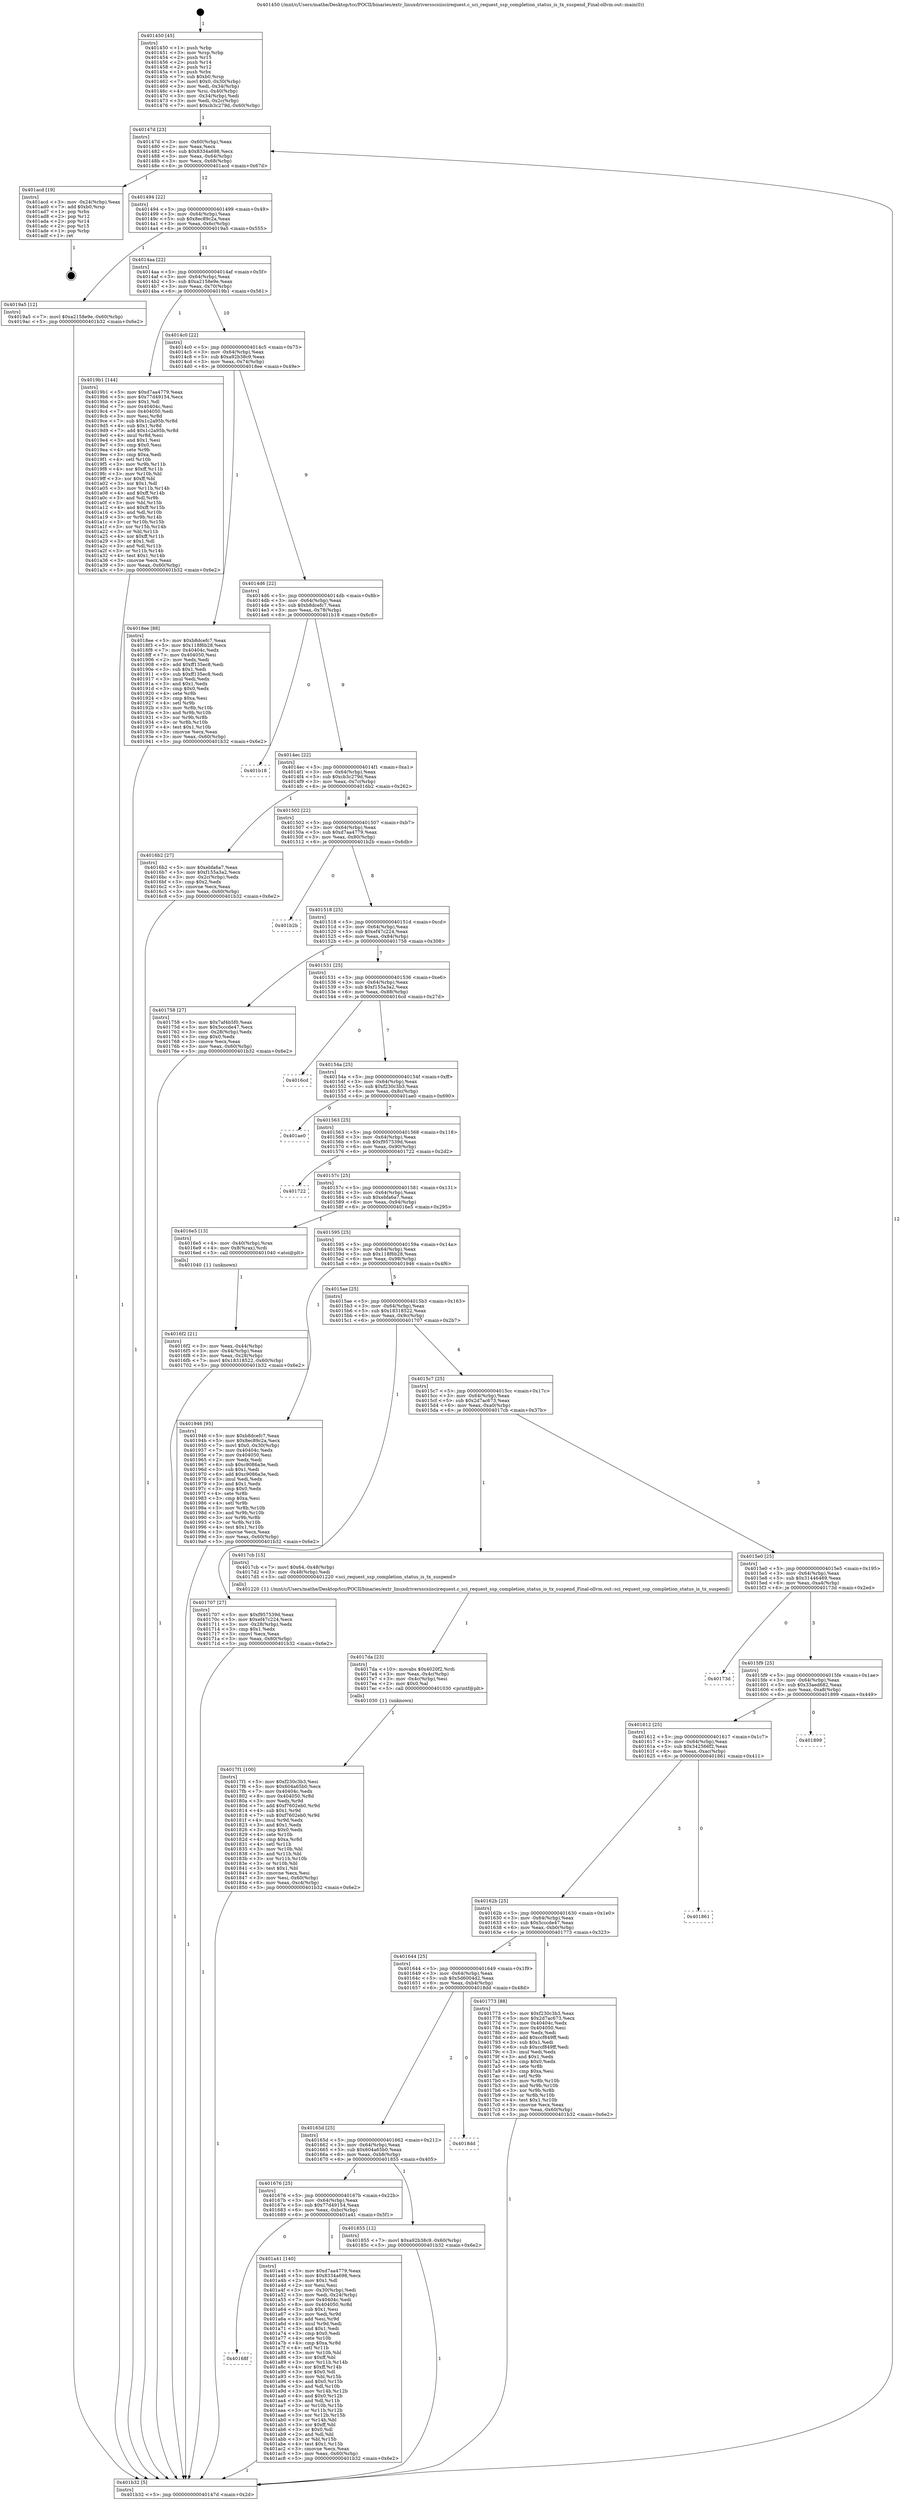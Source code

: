 digraph "0x401450" {
  label = "0x401450 (/mnt/c/Users/mathe/Desktop/tcc/POCII/binaries/extr_linuxdriversscsiiscirequest.c_sci_request_ssp_completion_status_is_tx_suspend_Final-ollvm.out::main(0))"
  labelloc = "t"
  node[shape=record]

  Entry [label="",width=0.3,height=0.3,shape=circle,fillcolor=black,style=filled]
  "0x40147d" [label="{
     0x40147d [23]\l
     | [instrs]\l
     &nbsp;&nbsp;0x40147d \<+3\>: mov -0x60(%rbp),%eax\l
     &nbsp;&nbsp;0x401480 \<+2\>: mov %eax,%ecx\l
     &nbsp;&nbsp;0x401482 \<+6\>: sub $0x8334a698,%ecx\l
     &nbsp;&nbsp;0x401488 \<+3\>: mov %eax,-0x64(%rbp)\l
     &nbsp;&nbsp;0x40148b \<+3\>: mov %ecx,-0x68(%rbp)\l
     &nbsp;&nbsp;0x40148e \<+6\>: je 0000000000401acd \<main+0x67d\>\l
  }"]
  "0x401acd" [label="{
     0x401acd [19]\l
     | [instrs]\l
     &nbsp;&nbsp;0x401acd \<+3\>: mov -0x24(%rbp),%eax\l
     &nbsp;&nbsp;0x401ad0 \<+7\>: add $0xb0,%rsp\l
     &nbsp;&nbsp;0x401ad7 \<+1\>: pop %rbx\l
     &nbsp;&nbsp;0x401ad8 \<+2\>: pop %r12\l
     &nbsp;&nbsp;0x401ada \<+2\>: pop %r14\l
     &nbsp;&nbsp;0x401adc \<+2\>: pop %r15\l
     &nbsp;&nbsp;0x401ade \<+1\>: pop %rbp\l
     &nbsp;&nbsp;0x401adf \<+1\>: ret\l
  }"]
  "0x401494" [label="{
     0x401494 [22]\l
     | [instrs]\l
     &nbsp;&nbsp;0x401494 \<+5\>: jmp 0000000000401499 \<main+0x49\>\l
     &nbsp;&nbsp;0x401499 \<+3\>: mov -0x64(%rbp),%eax\l
     &nbsp;&nbsp;0x40149c \<+5\>: sub $0x8ec89c2a,%eax\l
     &nbsp;&nbsp;0x4014a1 \<+3\>: mov %eax,-0x6c(%rbp)\l
     &nbsp;&nbsp;0x4014a4 \<+6\>: je 00000000004019a5 \<main+0x555\>\l
  }"]
  Exit [label="",width=0.3,height=0.3,shape=circle,fillcolor=black,style=filled,peripheries=2]
  "0x4019a5" [label="{
     0x4019a5 [12]\l
     | [instrs]\l
     &nbsp;&nbsp;0x4019a5 \<+7\>: movl $0xa2158e9e,-0x60(%rbp)\l
     &nbsp;&nbsp;0x4019ac \<+5\>: jmp 0000000000401b32 \<main+0x6e2\>\l
  }"]
  "0x4014aa" [label="{
     0x4014aa [22]\l
     | [instrs]\l
     &nbsp;&nbsp;0x4014aa \<+5\>: jmp 00000000004014af \<main+0x5f\>\l
     &nbsp;&nbsp;0x4014af \<+3\>: mov -0x64(%rbp),%eax\l
     &nbsp;&nbsp;0x4014b2 \<+5\>: sub $0xa2158e9e,%eax\l
     &nbsp;&nbsp;0x4014b7 \<+3\>: mov %eax,-0x70(%rbp)\l
     &nbsp;&nbsp;0x4014ba \<+6\>: je 00000000004019b1 \<main+0x561\>\l
  }"]
  "0x40168f" [label="{
     0x40168f\l
  }", style=dashed]
  "0x4019b1" [label="{
     0x4019b1 [144]\l
     | [instrs]\l
     &nbsp;&nbsp;0x4019b1 \<+5\>: mov $0xd7aa4779,%eax\l
     &nbsp;&nbsp;0x4019b6 \<+5\>: mov $0x77d49154,%ecx\l
     &nbsp;&nbsp;0x4019bb \<+2\>: mov $0x1,%dl\l
     &nbsp;&nbsp;0x4019bd \<+7\>: mov 0x40404c,%esi\l
     &nbsp;&nbsp;0x4019c4 \<+7\>: mov 0x404050,%edi\l
     &nbsp;&nbsp;0x4019cb \<+3\>: mov %esi,%r8d\l
     &nbsp;&nbsp;0x4019ce \<+7\>: sub $0x1c2a95b,%r8d\l
     &nbsp;&nbsp;0x4019d5 \<+4\>: sub $0x1,%r8d\l
     &nbsp;&nbsp;0x4019d9 \<+7\>: add $0x1c2a95b,%r8d\l
     &nbsp;&nbsp;0x4019e0 \<+4\>: imul %r8d,%esi\l
     &nbsp;&nbsp;0x4019e4 \<+3\>: and $0x1,%esi\l
     &nbsp;&nbsp;0x4019e7 \<+3\>: cmp $0x0,%esi\l
     &nbsp;&nbsp;0x4019ea \<+4\>: sete %r9b\l
     &nbsp;&nbsp;0x4019ee \<+3\>: cmp $0xa,%edi\l
     &nbsp;&nbsp;0x4019f1 \<+4\>: setl %r10b\l
     &nbsp;&nbsp;0x4019f5 \<+3\>: mov %r9b,%r11b\l
     &nbsp;&nbsp;0x4019f8 \<+4\>: xor $0xff,%r11b\l
     &nbsp;&nbsp;0x4019fc \<+3\>: mov %r10b,%bl\l
     &nbsp;&nbsp;0x4019ff \<+3\>: xor $0xff,%bl\l
     &nbsp;&nbsp;0x401a02 \<+3\>: xor $0x1,%dl\l
     &nbsp;&nbsp;0x401a05 \<+3\>: mov %r11b,%r14b\l
     &nbsp;&nbsp;0x401a08 \<+4\>: and $0xff,%r14b\l
     &nbsp;&nbsp;0x401a0c \<+3\>: and %dl,%r9b\l
     &nbsp;&nbsp;0x401a0f \<+3\>: mov %bl,%r15b\l
     &nbsp;&nbsp;0x401a12 \<+4\>: and $0xff,%r15b\l
     &nbsp;&nbsp;0x401a16 \<+3\>: and %dl,%r10b\l
     &nbsp;&nbsp;0x401a19 \<+3\>: or %r9b,%r14b\l
     &nbsp;&nbsp;0x401a1c \<+3\>: or %r10b,%r15b\l
     &nbsp;&nbsp;0x401a1f \<+3\>: xor %r15b,%r14b\l
     &nbsp;&nbsp;0x401a22 \<+3\>: or %bl,%r11b\l
     &nbsp;&nbsp;0x401a25 \<+4\>: xor $0xff,%r11b\l
     &nbsp;&nbsp;0x401a29 \<+3\>: or $0x1,%dl\l
     &nbsp;&nbsp;0x401a2c \<+3\>: and %dl,%r11b\l
     &nbsp;&nbsp;0x401a2f \<+3\>: or %r11b,%r14b\l
     &nbsp;&nbsp;0x401a32 \<+4\>: test $0x1,%r14b\l
     &nbsp;&nbsp;0x401a36 \<+3\>: cmovne %ecx,%eax\l
     &nbsp;&nbsp;0x401a39 \<+3\>: mov %eax,-0x60(%rbp)\l
     &nbsp;&nbsp;0x401a3c \<+5\>: jmp 0000000000401b32 \<main+0x6e2\>\l
  }"]
  "0x4014c0" [label="{
     0x4014c0 [22]\l
     | [instrs]\l
     &nbsp;&nbsp;0x4014c0 \<+5\>: jmp 00000000004014c5 \<main+0x75\>\l
     &nbsp;&nbsp;0x4014c5 \<+3\>: mov -0x64(%rbp),%eax\l
     &nbsp;&nbsp;0x4014c8 \<+5\>: sub $0xa92b38c9,%eax\l
     &nbsp;&nbsp;0x4014cd \<+3\>: mov %eax,-0x74(%rbp)\l
     &nbsp;&nbsp;0x4014d0 \<+6\>: je 00000000004018ee \<main+0x49e\>\l
  }"]
  "0x401a41" [label="{
     0x401a41 [140]\l
     | [instrs]\l
     &nbsp;&nbsp;0x401a41 \<+5\>: mov $0xd7aa4779,%eax\l
     &nbsp;&nbsp;0x401a46 \<+5\>: mov $0x8334a698,%ecx\l
     &nbsp;&nbsp;0x401a4b \<+2\>: mov $0x1,%dl\l
     &nbsp;&nbsp;0x401a4d \<+2\>: xor %esi,%esi\l
     &nbsp;&nbsp;0x401a4f \<+3\>: mov -0x30(%rbp),%edi\l
     &nbsp;&nbsp;0x401a52 \<+3\>: mov %edi,-0x24(%rbp)\l
     &nbsp;&nbsp;0x401a55 \<+7\>: mov 0x40404c,%edi\l
     &nbsp;&nbsp;0x401a5c \<+8\>: mov 0x404050,%r8d\l
     &nbsp;&nbsp;0x401a64 \<+3\>: sub $0x1,%esi\l
     &nbsp;&nbsp;0x401a67 \<+3\>: mov %edi,%r9d\l
     &nbsp;&nbsp;0x401a6a \<+3\>: add %esi,%r9d\l
     &nbsp;&nbsp;0x401a6d \<+4\>: imul %r9d,%edi\l
     &nbsp;&nbsp;0x401a71 \<+3\>: and $0x1,%edi\l
     &nbsp;&nbsp;0x401a74 \<+3\>: cmp $0x0,%edi\l
     &nbsp;&nbsp;0x401a77 \<+4\>: sete %r10b\l
     &nbsp;&nbsp;0x401a7b \<+4\>: cmp $0xa,%r8d\l
     &nbsp;&nbsp;0x401a7f \<+4\>: setl %r11b\l
     &nbsp;&nbsp;0x401a83 \<+3\>: mov %r10b,%bl\l
     &nbsp;&nbsp;0x401a86 \<+3\>: xor $0xff,%bl\l
     &nbsp;&nbsp;0x401a89 \<+3\>: mov %r11b,%r14b\l
     &nbsp;&nbsp;0x401a8c \<+4\>: xor $0xff,%r14b\l
     &nbsp;&nbsp;0x401a90 \<+3\>: xor $0x0,%dl\l
     &nbsp;&nbsp;0x401a93 \<+3\>: mov %bl,%r15b\l
     &nbsp;&nbsp;0x401a96 \<+4\>: and $0x0,%r15b\l
     &nbsp;&nbsp;0x401a9a \<+3\>: and %dl,%r10b\l
     &nbsp;&nbsp;0x401a9d \<+3\>: mov %r14b,%r12b\l
     &nbsp;&nbsp;0x401aa0 \<+4\>: and $0x0,%r12b\l
     &nbsp;&nbsp;0x401aa4 \<+3\>: and %dl,%r11b\l
     &nbsp;&nbsp;0x401aa7 \<+3\>: or %r10b,%r15b\l
     &nbsp;&nbsp;0x401aaa \<+3\>: or %r11b,%r12b\l
     &nbsp;&nbsp;0x401aad \<+3\>: xor %r12b,%r15b\l
     &nbsp;&nbsp;0x401ab0 \<+3\>: or %r14b,%bl\l
     &nbsp;&nbsp;0x401ab3 \<+3\>: xor $0xff,%bl\l
     &nbsp;&nbsp;0x401ab6 \<+3\>: or $0x0,%dl\l
     &nbsp;&nbsp;0x401ab9 \<+2\>: and %dl,%bl\l
     &nbsp;&nbsp;0x401abb \<+3\>: or %bl,%r15b\l
     &nbsp;&nbsp;0x401abe \<+4\>: test $0x1,%r15b\l
     &nbsp;&nbsp;0x401ac2 \<+3\>: cmovne %ecx,%eax\l
     &nbsp;&nbsp;0x401ac5 \<+3\>: mov %eax,-0x60(%rbp)\l
     &nbsp;&nbsp;0x401ac8 \<+5\>: jmp 0000000000401b32 \<main+0x6e2\>\l
  }"]
  "0x4018ee" [label="{
     0x4018ee [88]\l
     | [instrs]\l
     &nbsp;&nbsp;0x4018ee \<+5\>: mov $0xb8dcefc7,%eax\l
     &nbsp;&nbsp;0x4018f3 \<+5\>: mov $0x118f6b28,%ecx\l
     &nbsp;&nbsp;0x4018f8 \<+7\>: mov 0x40404c,%edx\l
     &nbsp;&nbsp;0x4018ff \<+7\>: mov 0x404050,%esi\l
     &nbsp;&nbsp;0x401906 \<+2\>: mov %edx,%edi\l
     &nbsp;&nbsp;0x401908 \<+6\>: add $0xff135ec8,%edi\l
     &nbsp;&nbsp;0x40190e \<+3\>: sub $0x1,%edi\l
     &nbsp;&nbsp;0x401911 \<+6\>: sub $0xff135ec8,%edi\l
     &nbsp;&nbsp;0x401917 \<+3\>: imul %edi,%edx\l
     &nbsp;&nbsp;0x40191a \<+3\>: and $0x1,%edx\l
     &nbsp;&nbsp;0x40191d \<+3\>: cmp $0x0,%edx\l
     &nbsp;&nbsp;0x401920 \<+4\>: sete %r8b\l
     &nbsp;&nbsp;0x401924 \<+3\>: cmp $0xa,%esi\l
     &nbsp;&nbsp;0x401927 \<+4\>: setl %r9b\l
     &nbsp;&nbsp;0x40192b \<+3\>: mov %r8b,%r10b\l
     &nbsp;&nbsp;0x40192e \<+3\>: and %r9b,%r10b\l
     &nbsp;&nbsp;0x401931 \<+3\>: xor %r9b,%r8b\l
     &nbsp;&nbsp;0x401934 \<+3\>: or %r8b,%r10b\l
     &nbsp;&nbsp;0x401937 \<+4\>: test $0x1,%r10b\l
     &nbsp;&nbsp;0x40193b \<+3\>: cmovne %ecx,%eax\l
     &nbsp;&nbsp;0x40193e \<+3\>: mov %eax,-0x60(%rbp)\l
     &nbsp;&nbsp;0x401941 \<+5\>: jmp 0000000000401b32 \<main+0x6e2\>\l
  }"]
  "0x4014d6" [label="{
     0x4014d6 [22]\l
     | [instrs]\l
     &nbsp;&nbsp;0x4014d6 \<+5\>: jmp 00000000004014db \<main+0x8b\>\l
     &nbsp;&nbsp;0x4014db \<+3\>: mov -0x64(%rbp),%eax\l
     &nbsp;&nbsp;0x4014de \<+5\>: sub $0xb8dcefc7,%eax\l
     &nbsp;&nbsp;0x4014e3 \<+3\>: mov %eax,-0x78(%rbp)\l
     &nbsp;&nbsp;0x4014e6 \<+6\>: je 0000000000401b18 \<main+0x6c8\>\l
  }"]
  "0x401676" [label="{
     0x401676 [25]\l
     | [instrs]\l
     &nbsp;&nbsp;0x401676 \<+5\>: jmp 000000000040167b \<main+0x22b\>\l
     &nbsp;&nbsp;0x40167b \<+3\>: mov -0x64(%rbp),%eax\l
     &nbsp;&nbsp;0x40167e \<+5\>: sub $0x77d49154,%eax\l
     &nbsp;&nbsp;0x401683 \<+6\>: mov %eax,-0xbc(%rbp)\l
     &nbsp;&nbsp;0x401689 \<+6\>: je 0000000000401a41 \<main+0x5f1\>\l
  }"]
  "0x401b18" [label="{
     0x401b18\l
  }", style=dashed]
  "0x4014ec" [label="{
     0x4014ec [22]\l
     | [instrs]\l
     &nbsp;&nbsp;0x4014ec \<+5\>: jmp 00000000004014f1 \<main+0xa1\>\l
     &nbsp;&nbsp;0x4014f1 \<+3\>: mov -0x64(%rbp),%eax\l
     &nbsp;&nbsp;0x4014f4 \<+5\>: sub $0xcb3c279d,%eax\l
     &nbsp;&nbsp;0x4014f9 \<+3\>: mov %eax,-0x7c(%rbp)\l
     &nbsp;&nbsp;0x4014fc \<+6\>: je 00000000004016b2 \<main+0x262\>\l
  }"]
  "0x401855" [label="{
     0x401855 [12]\l
     | [instrs]\l
     &nbsp;&nbsp;0x401855 \<+7\>: movl $0xa92b38c9,-0x60(%rbp)\l
     &nbsp;&nbsp;0x40185c \<+5\>: jmp 0000000000401b32 \<main+0x6e2\>\l
  }"]
  "0x4016b2" [label="{
     0x4016b2 [27]\l
     | [instrs]\l
     &nbsp;&nbsp;0x4016b2 \<+5\>: mov $0xebfa6a7,%eax\l
     &nbsp;&nbsp;0x4016b7 \<+5\>: mov $0xf155a3a2,%ecx\l
     &nbsp;&nbsp;0x4016bc \<+3\>: mov -0x2c(%rbp),%edx\l
     &nbsp;&nbsp;0x4016bf \<+3\>: cmp $0x2,%edx\l
     &nbsp;&nbsp;0x4016c2 \<+3\>: cmovne %ecx,%eax\l
     &nbsp;&nbsp;0x4016c5 \<+3\>: mov %eax,-0x60(%rbp)\l
     &nbsp;&nbsp;0x4016c8 \<+5\>: jmp 0000000000401b32 \<main+0x6e2\>\l
  }"]
  "0x401502" [label="{
     0x401502 [22]\l
     | [instrs]\l
     &nbsp;&nbsp;0x401502 \<+5\>: jmp 0000000000401507 \<main+0xb7\>\l
     &nbsp;&nbsp;0x401507 \<+3\>: mov -0x64(%rbp),%eax\l
     &nbsp;&nbsp;0x40150a \<+5\>: sub $0xd7aa4779,%eax\l
     &nbsp;&nbsp;0x40150f \<+3\>: mov %eax,-0x80(%rbp)\l
     &nbsp;&nbsp;0x401512 \<+6\>: je 0000000000401b2b \<main+0x6db\>\l
  }"]
  "0x401b32" [label="{
     0x401b32 [5]\l
     | [instrs]\l
     &nbsp;&nbsp;0x401b32 \<+5\>: jmp 000000000040147d \<main+0x2d\>\l
  }"]
  "0x401450" [label="{
     0x401450 [45]\l
     | [instrs]\l
     &nbsp;&nbsp;0x401450 \<+1\>: push %rbp\l
     &nbsp;&nbsp;0x401451 \<+3\>: mov %rsp,%rbp\l
     &nbsp;&nbsp;0x401454 \<+2\>: push %r15\l
     &nbsp;&nbsp;0x401456 \<+2\>: push %r14\l
     &nbsp;&nbsp;0x401458 \<+2\>: push %r12\l
     &nbsp;&nbsp;0x40145a \<+1\>: push %rbx\l
     &nbsp;&nbsp;0x40145b \<+7\>: sub $0xb0,%rsp\l
     &nbsp;&nbsp;0x401462 \<+7\>: movl $0x0,-0x30(%rbp)\l
     &nbsp;&nbsp;0x401469 \<+3\>: mov %edi,-0x34(%rbp)\l
     &nbsp;&nbsp;0x40146c \<+4\>: mov %rsi,-0x40(%rbp)\l
     &nbsp;&nbsp;0x401470 \<+3\>: mov -0x34(%rbp),%edi\l
     &nbsp;&nbsp;0x401473 \<+3\>: mov %edi,-0x2c(%rbp)\l
     &nbsp;&nbsp;0x401476 \<+7\>: movl $0xcb3c279d,-0x60(%rbp)\l
  }"]
  "0x40165d" [label="{
     0x40165d [25]\l
     | [instrs]\l
     &nbsp;&nbsp;0x40165d \<+5\>: jmp 0000000000401662 \<main+0x212\>\l
     &nbsp;&nbsp;0x401662 \<+3\>: mov -0x64(%rbp),%eax\l
     &nbsp;&nbsp;0x401665 \<+5\>: sub $0x604a65b0,%eax\l
     &nbsp;&nbsp;0x40166a \<+6\>: mov %eax,-0xb8(%rbp)\l
     &nbsp;&nbsp;0x401670 \<+6\>: je 0000000000401855 \<main+0x405\>\l
  }"]
  "0x401b2b" [label="{
     0x401b2b\l
  }", style=dashed]
  "0x401518" [label="{
     0x401518 [25]\l
     | [instrs]\l
     &nbsp;&nbsp;0x401518 \<+5\>: jmp 000000000040151d \<main+0xcd\>\l
     &nbsp;&nbsp;0x40151d \<+3\>: mov -0x64(%rbp),%eax\l
     &nbsp;&nbsp;0x401520 \<+5\>: sub $0xef47c224,%eax\l
     &nbsp;&nbsp;0x401525 \<+6\>: mov %eax,-0x84(%rbp)\l
     &nbsp;&nbsp;0x40152b \<+6\>: je 0000000000401758 \<main+0x308\>\l
  }"]
  "0x4018dd" [label="{
     0x4018dd\l
  }", style=dashed]
  "0x401758" [label="{
     0x401758 [27]\l
     | [instrs]\l
     &nbsp;&nbsp;0x401758 \<+5\>: mov $0x7af4b5f0,%eax\l
     &nbsp;&nbsp;0x40175d \<+5\>: mov $0x5cccde47,%ecx\l
     &nbsp;&nbsp;0x401762 \<+3\>: mov -0x28(%rbp),%edx\l
     &nbsp;&nbsp;0x401765 \<+3\>: cmp $0x0,%edx\l
     &nbsp;&nbsp;0x401768 \<+3\>: cmove %ecx,%eax\l
     &nbsp;&nbsp;0x40176b \<+3\>: mov %eax,-0x60(%rbp)\l
     &nbsp;&nbsp;0x40176e \<+5\>: jmp 0000000000401b32 \<main+0x6e2\>\l
  }"]
  "0x401531" [label="{
     0x401531 [25]\l
     | [instrs]\l
     &nbsp;&nbsp;0x401531 \<+5\>: jmp 0000000000401536 \<main+0xe6\>\l
     &nbsp;&nbsp;0x401536 \<+3\>: mov -0x64(%rbp),%eax\l
     &nbsp;&nbsp;0x401539 \<+5\>: sub $0xf155a3a2,%eax\l
     &nbsp;&nbsp;0x40153e \<+6\>: mov %eax,-0x88(%rbp)\l
     &nbsp;&nbsp;0x401544 \<+6\>: je 00000000004016cd \<main+0x27d\>\l
  }"]
  "0x4017f1" [label="{
     0x4017f1 [100]\l
     | [instrs]\l
     &nbsp;&nbsp;0x4017f1 \<+5\>: mov $0xf230c3b3,%esi\l
     &nbsp;&nbsp;0x4017f6 \<+5\>: mov $0x604a65b0,%ecx\l
     &nbsp;&nbsp;0x4017fb \<+7\>: mov 0x40404c,%edx\l
     &nbsp;&nbsp;0x401802 \<+8\>: mov 0x404050,%r8d\l
     &nbsp;&nbsp;0x40180a \<+3\>: mov %edx,%r9d\l
     &nbsp;&nbsp;0x40180d \<+7\>: add $0xf7602eb0,%r9d\l
     &nbsp;&nbsp;0x401814 \<+4\>: sub $0x1,%r9d\l
     &nbsp;&nbsp;0x401818 \<+7\>: sub $0xf7602eb0,%r9d\l
     &nbsp;&nbsp;0x40181f \<+4\>: imul %r9d,%edx\l
     &nbsp;&nbsp;0x401823 \<+3\>: and $0x1,%edx\l
     &nbsp;&nbsp;0x401826 \<+3\>: cmp $0x0,%edx\l
     &nbsp;&nbsp;0x401829 \<+4\>: sete %r10b\l
     &nbsp;&nbsp;0x40182d \<+4\>: cmp $0xa,%r8d\l
     &nbsp;&nbsp;0x401831 \<+4\>: setl %r11b\l
     &nbsp;&nbsp;0x401835 \<+3\>: mov %r10b,%bl\l
     &nbsp;&nbsp;0x401838 \<+3\>: and %r11b,%bl\l
     &nbsp;&nbsp;0x40183b \<+3\>: xor %r11b,%r10b\l
     &nbsp;&nbsp;0x40183e \<+3\>: or %r10b,%bl\l
     &nbsp;&nbsp;0x401841 \<+3\>: test $0x1,%bl\l
     &nbsp;&nbsp;0x401844 \<+3\>: cmovne %ecx,%esi\l
     &nbsp;&nbsp;0x401847 \<+3\>: mov %esi,-0x60(%rbp)\l
     &nbsp;&nbsp;0x40184a \<+6\>: mov %eax,-0xc4(%rbp)\l
     &nbsp;&nbsp;0x401850 \<+5\>: jmp 0000000000401b32 \<main+0x6e2\>\l
  }"]
  "0x4016cd" [label="{
     0x4016cd\l
  }", style=dashed]
  "0x40154a" [label="{
     0x40154a [25]\l
     | [instrs]\l
     &nbsp;&nbsp;0x40154a \<+5\>: jmp 000000000040154f \<main+0xff\>\l
     &nbsp;&nbsp;0x40154f \<+3\>: mov -0x64(%rbp),%eax\l
     &nbsp;&nbsp;0x401552 \<+5\>: sub $0xf230c3b3,%eax\l
     &nbsp;&nbsp;0x401557 \<+6\>: mov %eax,-0x8c(%rbp)\l
     &nbsp;&nbsp;0x40155d \<+6\>: je 0000000000401ae0 \<main+0x690\>\l
  }"]
  "0x4017da" [label="{
     0x4017da [23]\l
     | [instrs]\l
     &nbsp;&nbsp;0x4017da \<+10\>: movabs $0x4020f2,%rdi\l
     &nbsp;&nbsp;0x4017e4 \<+3\>: mov %eax,-0x4c(%rbp)\l
     &nbsp;&nbsp;0x4017e7 \<+3\>: mov -0x4c(%rbp),%esi\l
     &nbsp;&nbsp;0x4017ea \<+2\>: mov $0x0,%al\l
     &nbsp;&nbsp;0x4017ec \<+5\>: call 0000000000401030 \<printf@plt\>\l
     | [calls]\l
     &nbsp;&nbsp;0x401030 \{1\} (unknown)\l
  }"]
  "0x401ae0" [label="{
     0x401ae0\l
  }", style=dashed]
  "0x401563" [label="{
     0x401563 [25]\l
     | [instrs]\l
     &nbsp;&nbsp;0x401563 \<+5\>: jmp 0000000000401568 \<main+0x118\>\l
     &nbsp;&nbsp;0x401568 \<+3\>: mov -0x64(%rbp),%eax\l
     &nbsp;&nbsp;0x40156b \<+5\>: sub $0xf957539d,%eax\l
     &nbsp;&nbsp;0x401570 \<+6\>: mov %eax,-0x90(%rbp)\l
     &nbsp;&nbsp;0x401576 \<+6\>: je 0000000000401722 \<main+0x2d2\>\l
  }"]
  "0x401644" [label="{
     0x401644 [25]\l
     | [instrs]\l
     &nbsp;&nbsp;0x401644 \<+5\>: jmp 0000000000401649 \<main+0x1f9\>\l
     &nbsp;&nbsp;0x401649 \<+3\>: mov -0x64(%rbp),%eax\l
     &nbsp;&nbsp;0x40164c \<+5\>: sub $0x5d6004d2,%eax\l
     &nbsp;&nbsp;0x401651 \<+6\>: mov %eax,-0xb4(%rbp)\l
     &nbsp;&nbsp;0x401657 \<+6\>: je 00000000004018dd \<main+0x48d\>\l
  }"]
  "0x401722" [label="{
     0x401722\l
  }", style=dashed]
  "0x40157c" [label="{
     0x40157c [25]\l
     | [instrs]\l
     &nbsp;&nbsp;0x40157c \<+5\>: jmp 0000000000401581 \<main+0x131\>\l
     &nbsp;&nbsp;0x401581 \<+3\>: mov -0x64(%rbp),%eax\l
     &nbsp;&nbsp;0x401584 \<+5\>: sub $0xebfa6a7,%eax\l
     &nbsp;&nbsp;0x401589 \<+6\>: mov %eax,-0x94(%rbp)\l
     &nbsp;&nbsp;0x40158f \<+6\>: je 00000000004016e5 \<main+0x295\>\l
  }"]
  "0x401773" [label="{
     0x401773 [88]\l
     | [instrs]\l
     &nbsp;&nbsp;0x401773 \<+5\>: mov $0xf230c3b3,%eax\l
     &nbsp;&nbsp;0x401778 \<+5\>: mov $0x2d7ac673,%ecx\l
     &nbsp;&nbsp;0x40177d \<+7\>: mov 0x40404c,%edx\l
     &nbsp;&nbsp;0x401784 \<+7\>: mov 0x404050,%esi\l
     &nbsp;&nbsp;0x40178b \<+2\>: mov %edx,%edi\l
     &nbsp;&nbsp;0x40178d \<+6\>: add $0xccf849ff,%edi\l
     &nbsp;&nbsp;0x401793 \<+3\>: sub $0x1,%edi\l
     &nbsp;&nbsp;0x401796 \<+6\>: sub $0xccf849ff,%edi\l
     &nbsp;&nbsp;0x40179c \<+3\>: imul %edi,%edx\l
     &nbsp;&nbsp;0x40179f \<+3\>: and $0x1,%edx\l
     &nbsp;&nbsp;0x4017a2 \<+3\>: cmp $0x0,%edx\l
     &nbsp;&nbsp;0x4017a5 \<+4\>: sete %r8b\l
     &nbsp;&nbsp;0x4017a9 \<+3\>: cmp $0xa,%esi\l
     &nbsp;&nbsp;0x4017ac \<+4\>: setl %r9b\l
     &nbsp;&nbsp;0x4017b0 \<+3\>: mov %r8b,%r10b\l
     &nbsp;&nbsp;0x4017b3 \<+3\>: and %r9b,%r10b\l
     &nbsp;&nbsp;0x4017b6 \<+3\>: xor %r9b,%r8b\l
     &nbsp;&nbsp;0x4017b9 \<+3\>: or %r8b,%r10b\l
     &nbsp;&nbsp;0x4017bc \<+4\>: test $0x1,%r10b\l
     &nbsp;&nbsp;0x4017c0 \<+3\>: cmovne %ecx,%eax\l
     &nbsp;&nbsp;0x4017c3 \<+3\>: mov %eax,-0x60(%rbp)\l
     &nbsp;&nbsp;0x4017c6 \<+5\>: jmp 0000000000401b32 \<main+0x6e2\>\l
  }"]
  "0x4016e5" [label="{
     0x4016e5 [13]\l
     | [instrs]\l
     &nbsp;&nbsp;0x4016e5 \<+4\>: mov -0x40(%rbp),%rax\l
     &nbsp;&nbsp;0x4016e9 \<+4\>: mov 0x8(%rax),%rdi\l
     &nbsp;&nbsp;0x4016ed \<+5\>: call 0000000000401040 \<atoi@plt\>\l
     | [calls]\l
     &nbsp;&nbsp;0x401040 \{1\} (unknown)\l
  }"]
  "0x401595" [label="{
     0x401595 [25]\l
     | [instrs]\l
     &nbsp;&nbsp;0x401595 \<+5\>: jmp 000000000040159a \<main+0x14a\>\l
     &nbsp;&nbsp;0x40159a \<+3\>: mov -0x64(%rbp),%eax\l
     &nbsp;&nbsp;0x40159d \<+5\>: sub $0x118f6b28,%eax\l
     &nbsp;&nbsp;0x4015a2 \<+6\>: mov %eax,-0x98(%rbp)\l
     &nbsp;&nbsp;0x4015a8 \<+6\>: je 0000000000401946 \<main+0x4f6\>\l
  }"]
  "0x4016f2" [label="{
     0x4016f2 [21]\l
     | [instrs]\l
     &nbsp;&nbsp;0x4016f2 \<+3\>: mov %eax,-0x44(%rbp)\l
     &nbsp;&nbsp;0x4016f5 \<+3\>: mov -0x44(%rbp),%eax\l
     &nbsp;&nbsp;0x4016f8 \<+3\>: mov %eax,-0x28(%rbp)\l
     &nbsp;&nbsp;0x4016fb \<+7\>: movl $0x18318522,-0x60(%rbp)\l
     &nbsp;&nbsp;0x401702 \<+5\>: jmp 0000000000401b32 \<main+0x6e2\>\l
  }"]
  "0x40162b" [label="{
     0x40162b [25]\l
     | [instrs]\l
     &nbsp;&nbsp;0x40162b \<+5\>: jmp 0000000000401630 \<main+0x1e0\>\l
     &nbsp;&nbsp;0x401630 \<+3\>: mov -0x64(%rbp),%eax\l
     &nbsp;&nbsp;0x401633 \<+5\>: sub $0x5cccde47,%eax\l
     &nbsp;&nbsp;0x401638 \<+6\>: mov %eax,-0xb0(%rbp)\l
     &nbsp;&nbsp;0x40163e \<+6\>: je 0000000000401773 \<main+0x323\>\l
  }"]
  "0x401946" [label="{
     0x401946 [95]\l
     | [instrs]\l
     &nbsp;&nbsp;0x401946 \<+5\>: mov $0xb8dcefc7,%eax\l
     &nbsp;&nbsp;0x40194b \<+5\>: mov $0x8ec89c2a,%ecx\l
     &nbsp;&nbsp;0x401950 \<+7\>: movl $0x0,-0x30(%rbp)\l
     &nbsp;&nbsp;0x401957 \<+7\>: mov 0x40404c,%edx\l
     &nbsp;&nbsp;0x40195e \<+7\>: mov 0x404050,%esi\l
     &nbsp;&nbsp;0x401965 \<+2\>: mov %edx,%edi\l
     &nbsp;&nbsp;0x401967 \<+6\>: sub $0xc9086a3e,%edi\l
     &nbsp;&nbsp;0x40196d \<+3\>: sub $0x1,%edi\l
     &nbsp;&nbsp;0x401970 \<+6\>: add $0xc9086a3e,%edi\l
     &nbsp;&nbsp;0x401976 \<+3\>: imul %edi,%edx\l
     &nbsp;&nbsp;0x401979 \<+3\>: and $0x1,%edx\l
     &nbsp;&nbsp;0x40197c \<+3\>: cmp $0x0,%edx\l
     &nbsp;&nbsp;0x40197f \<+4\>: sete %r8b\l
     &nbsp;&nbsp;0x401983 \<+3\>: cmp $0xa,%esi\l
     &nbsp;&nbsp;0x401986 \<+4\>: setl %r9b\l
     &nbsp;&nbsp;0x40198a \<+3\>: mov %r8b,%r10b\l
     &nbsp;&nbsp;0x40198d \<+3\>: and %r9b,%r10b\l
     &nbsp;&nbsp;0x401990 \<+3\>: xor %r9b,%r8b\l
     &nbsp;&nbsp;0x401993 \<+3\>: or %r8b,%r10b\l
     &nbsp;&nbsp;0x401996 \<+4\>: test $0x1,%r10b\l
     &nbsp;&nbsp;0x40199a \<+3\>: cmovne %ecx,%eax\l
     &nbsp;&nbsp;0x40199d \<+3\>: mov %eax,-0x60(%rbp)\l
     &nbsp;&nbsp;0x4019a0 \<+5\>: jmp 0000000000401b32 \<main+0x6e2\>\l
  }"]
  "0x4015ae" [label="{
     0x4015ae [25]\l
     | [instrs]\l
     &nbsp;&nbsp;0x4015ae \<+5\>: jmp 00000000004015b3 \<main+0x163\>\l
     &nbsp;&nbsp;0x4015b3 \<+3\>: mov -0x64(%rbp),%eax\l
     &nbsp;&nbsp;0x4015b6 \<+5\>: sub $0x18318522,%eax\l
     &nbsp;&nbsp;0x4015bb \<+6\>: mov %eax,-0x9c(%rbp)\l
     &nbsp;&nbsp;0x4015c1 \<+6\>: je 0000000000401707 \<main+0x2b7\>\l
  }"]
  "0x401861" [label="{
     0x401861\l
  }", style=dashed]
  "0x401707" [label="{
     0x401707 [27]\l
     | [instrs]\l
     &nbsp;&nbsp;0x401707 \<+5\>: mov $0xf957539d,%eax\l
     &nbsp;&nbsp;0x40170c \<+5\>: mov $0xef47c224,%ecx\l
     &nbsp;&nbsp;0x401711 \<+3\>: mov -0x28(%rbp),%edx\l
     &nbsp;&nbsp;0x401714 \<+3\>: cmp $0x1,%edx\l
     &nbsp;&nbsp;0x401717 \<+3\>: cmovl %ecx,%eax\l
     &nbsp;&nbsp;0x40171a \<+3\>: mov %eax,-0x60(%rbp)\l
     &nbsp;&nbsp;0x40171d \<+5\>: jmp 0000000000401b32 \<main+0x6e2\>\l
  }"]
  "0x4015c7" [label="{
     0x4015c7 [25]\l
     | [instrs]\l
     &nbsp;&nbsp;0x4015c7 \<+5\>: jmp 00000000004015cc \<main+0x17c\>\l
     &nbsp;&nbsp;0x4015cc \<+3\>: mov -0x64(%rbp),%eax\l
     &nbsp;&nbsp;0x4015cf \<+5\>: sub $0x2d7ac673,%eax\l
     &nbsp;&nbsp;0x4015d4 \<+6\>: mov %eax,-0xa0(%rbp)\l
     &nbsp;&nbsp;0x4015da \<+6\>: je 00000000004017cb \<main+0x37b\>\l
  }"]
  "0x401612" [label="{
     0x401612 [25]\l
     | [instrs]\l
     &nbsp;&nbsp;0x401612 \<+5\>: jmp 0000000000401617 \<main+0x1c7\>\l
     &nbsp;&nbsp;0x401617 \<+3\>: mov -0x64(%rbp),%eax\l
     &nbsp;&nbsp;0x40161a \<+5\>: sub $0x342566f2,%eax\l
     &nbsp;&nbsp;0x40161f \<+6\>: mov %eax,-0xac(%rbp)\l
     &nbsp;&nbsp;0x401625 \<+6\>: je 0000000000401861 \<main+0x411\>\l
  }"]
  "0x4017cb" [label="{
     0x4017cb [15]\l
     | [instrs]\l
     &nbsp;&nbsp;0x4017cb \<+7\>: movl $0x64,-0x48(%rbp)\l
     &nbsp;&nbsp;0x4017d2 \<+3\>: mov -0x48(%rbp),%edi\l
     &nbsp;&nbsp;0x4017d5 \<+5\>: call 0000000000401220 \<sci_request_ssp_completion_status_is_tx_suspend\>\l
     | [calls]\l
     &nbsp;&nbsp;0x401220 \{1\} (/mnt/c/Users/mathe/Desktop/tcc/POCII/binaries/extr_linuxdriversscsiiscirequest.c_sci_request_ssp_completion_status_is_tx_suspend_Final-ollvm.out::sci_request_ssp_completion_status_is_tx_suspend)\l
  }"]
  "0x4015e0" [label="{
     0x4015e0 [25]\l
     | [instrs]\l
     &nbsp;&nbsp;0x4015e0 \<+5\>: jmp 00000000004015e5 \<main+0x195\>\l
     &nbsp;&nbsp;0x4015e5 \<+3\>: mov -0x64(%rbp),%eax\l
     &nbsp;&nbsp;0x4015e8 \<+5\>: sub $0x31446469,%eax\l
     &nbsp;&nbsp;0x4015ed \<+6\>: mov %eax,-0xa4(%rbp)\l
     &nbsp;&nbsp;0x4015f3 \<+6\>: je 000000000040173d \<main+0x2ed\>\l
  }"]
  "0x401899" [label="{
     0x401899\l
  }", style=dashed]
  "0x40173d" [label="{
     0x40173d\l
  }", style=dashed]
  "0x4015f9" [label="{
     0x4015f9 [25]\l
     | [instrs]\l
     &nbsp;&nbsp;0x4015f9 \<+5\>: jmp 00000000004015fe \<main+0x1ae\>\l
     &nbsp;&nbsp;0x4015fe \<+3\>: mov -0x64(%rbp),%eax\l
     &nbsp;&nbsp;0x401601 \<+5\>: sub $0x33aed682,%eax\l
     &nbsp;&nbsp;0x401606 \<+6\>: mov %eax,-0xa8(%rbp)\l
     &nbsp;&nbsp;0x40160c \<+6\>: je 0000000000401899 \<main+0x449\>\l
  }"]
  Entry -> "0x401450" [label=" 1"]
  "0x40147d" -> "0x401acd" [label=" 1"]
  "0x40147d" -> "0x401494" [label=" 12"]
  "0x401acd" -> Exit [label=" 1"]
  "0x401494" -> "0x4019a5" [label=" 1"]
  "0x401494" -> "0x4014aa" [label=" 11"]
  "0x401a41" -> "0x401b32" [label=" 1"]
  "0x4014aa" -> "0x4019b1" [label=" 1"]
  "0x4014aa" -> "0x4014c0" [label=" 10"]
  "0x401676" -> "0x40168f" [label=" 0"]
  "0x4014c0" -> "0x4018ee" [label=" 1"]
  "0x4014c0" -> "0x4014d6" [label=" 9"]
  "0x401676" -> "0x401a41" [label=" 1"]
  "0x4014d6" -> "0x401b18" [label=" 0"]
  "0x4014d6" -> "0x4014ec" [label=" 9"]
  "0x4019b1" -> "0x401b32" [label=" 1"]
  "0x4014ec" -> "0x4016b2" [label=" 1"]
  "0x4014ec" -> "0x401502" [label=" 8"]
  "0x4016b2" -> "0x401b32" [label=" 1"]
  "0x401450" -> "0x40147d" [label=" 1"]
  "0x401b32" -> "0x40147d" [label=" 12"]
  "0x4019a5" -> "0x401b32" [label=" 1"]
  "0x401502" -> "0x401b2b" [label=" 0"]
  "0x401502" -> "0x401518" [label=" 8"]
  "0x4018ee" -> "0x401b32" [label=" 1"]
  "0x401518" -> "0x401758" [label=" 1"]
  "0x401518" -> "0x401531" [label=" 7"]
  "0x401855" -> "0x401b32" [label=" 1"]
  "0x401531" -> "0x4016cd" [label=" 0"]
  "0x401531" -> "0x40154a" [label=" 7"]
  "0x40165d" -> "0x401855" [label=" 1"]
  "0x40154a" -> "0x401ae0" [label=" 0"]
  "0x40154a" -> "0x401563" [label=" 7"]
  "0x401946" -> "0x401b32" [label=" 1"]
  "0x401563" -> "0x401722" [label=" 0"]
  "0x401563" -> "0x40157c" [label=" 7"]
  "0x401644" -> "0x40165d" [label=" 2"]
  "0x40157c" -> "0x4016e5" [label=" 1"]
  "0x40157c" -> "0x401595" [label=" 6"]
  "0x4016e5" -> "0x4016f2" [label=" 1"]
  "0x4016f2" -> "0x401b32" [label=" 1"]
  "0x401644" -> "0x4018dd" [label=" 0"]
  "0x401595" -> "0x401946" [label=" 1"]
  "0x401595" -> "0x4015ae" [label=" 5"]
  "0x4017f1" -> "0x401b32" [label=" 1"]
  "0x4015ae" -> "0x401707" [label=" 1"]
  "0x4015ae" -> "0x4015c7" [label=" 4"]
  "0x401707" -> "0x401b32" [label=" 1"]
  "0x401758" -> "0x401b32" [label=" 1"]
  "0x4017da" -> "0x4017f1" [label=" 1"]
  "0x4015c7" -> "0x4017cb" [label=" 1"]
  "0x4015c7" -> "0x4015e0" [label=" 3"]
  "0x401773" -> "0x401b32" [label=" 1"]
  "0x4015e0" -> "0x40173d" [label=" 0"]
  "0x4015e0" -> "0x4015f9" [label=" 3"]
  "0x40162b" -> "0x401644" [label=" 2"]
  "0x4015f9" -> "0x401899" [label=" 0"]
  "0x4015f9" -> "0x401612" [label=" 3"]
  "0x4017cb" -> "0x4017da" [label=" 1"]
  "0x401612" -> "0x401861" [label=" 0"]
  "0x401612" -> "0x40162b" [label=" 3"]
  "0x40165d" -> "0x401676" [label=" 1"]
  "0x40162b" -> "0x401773" [label=" 1"]
}
